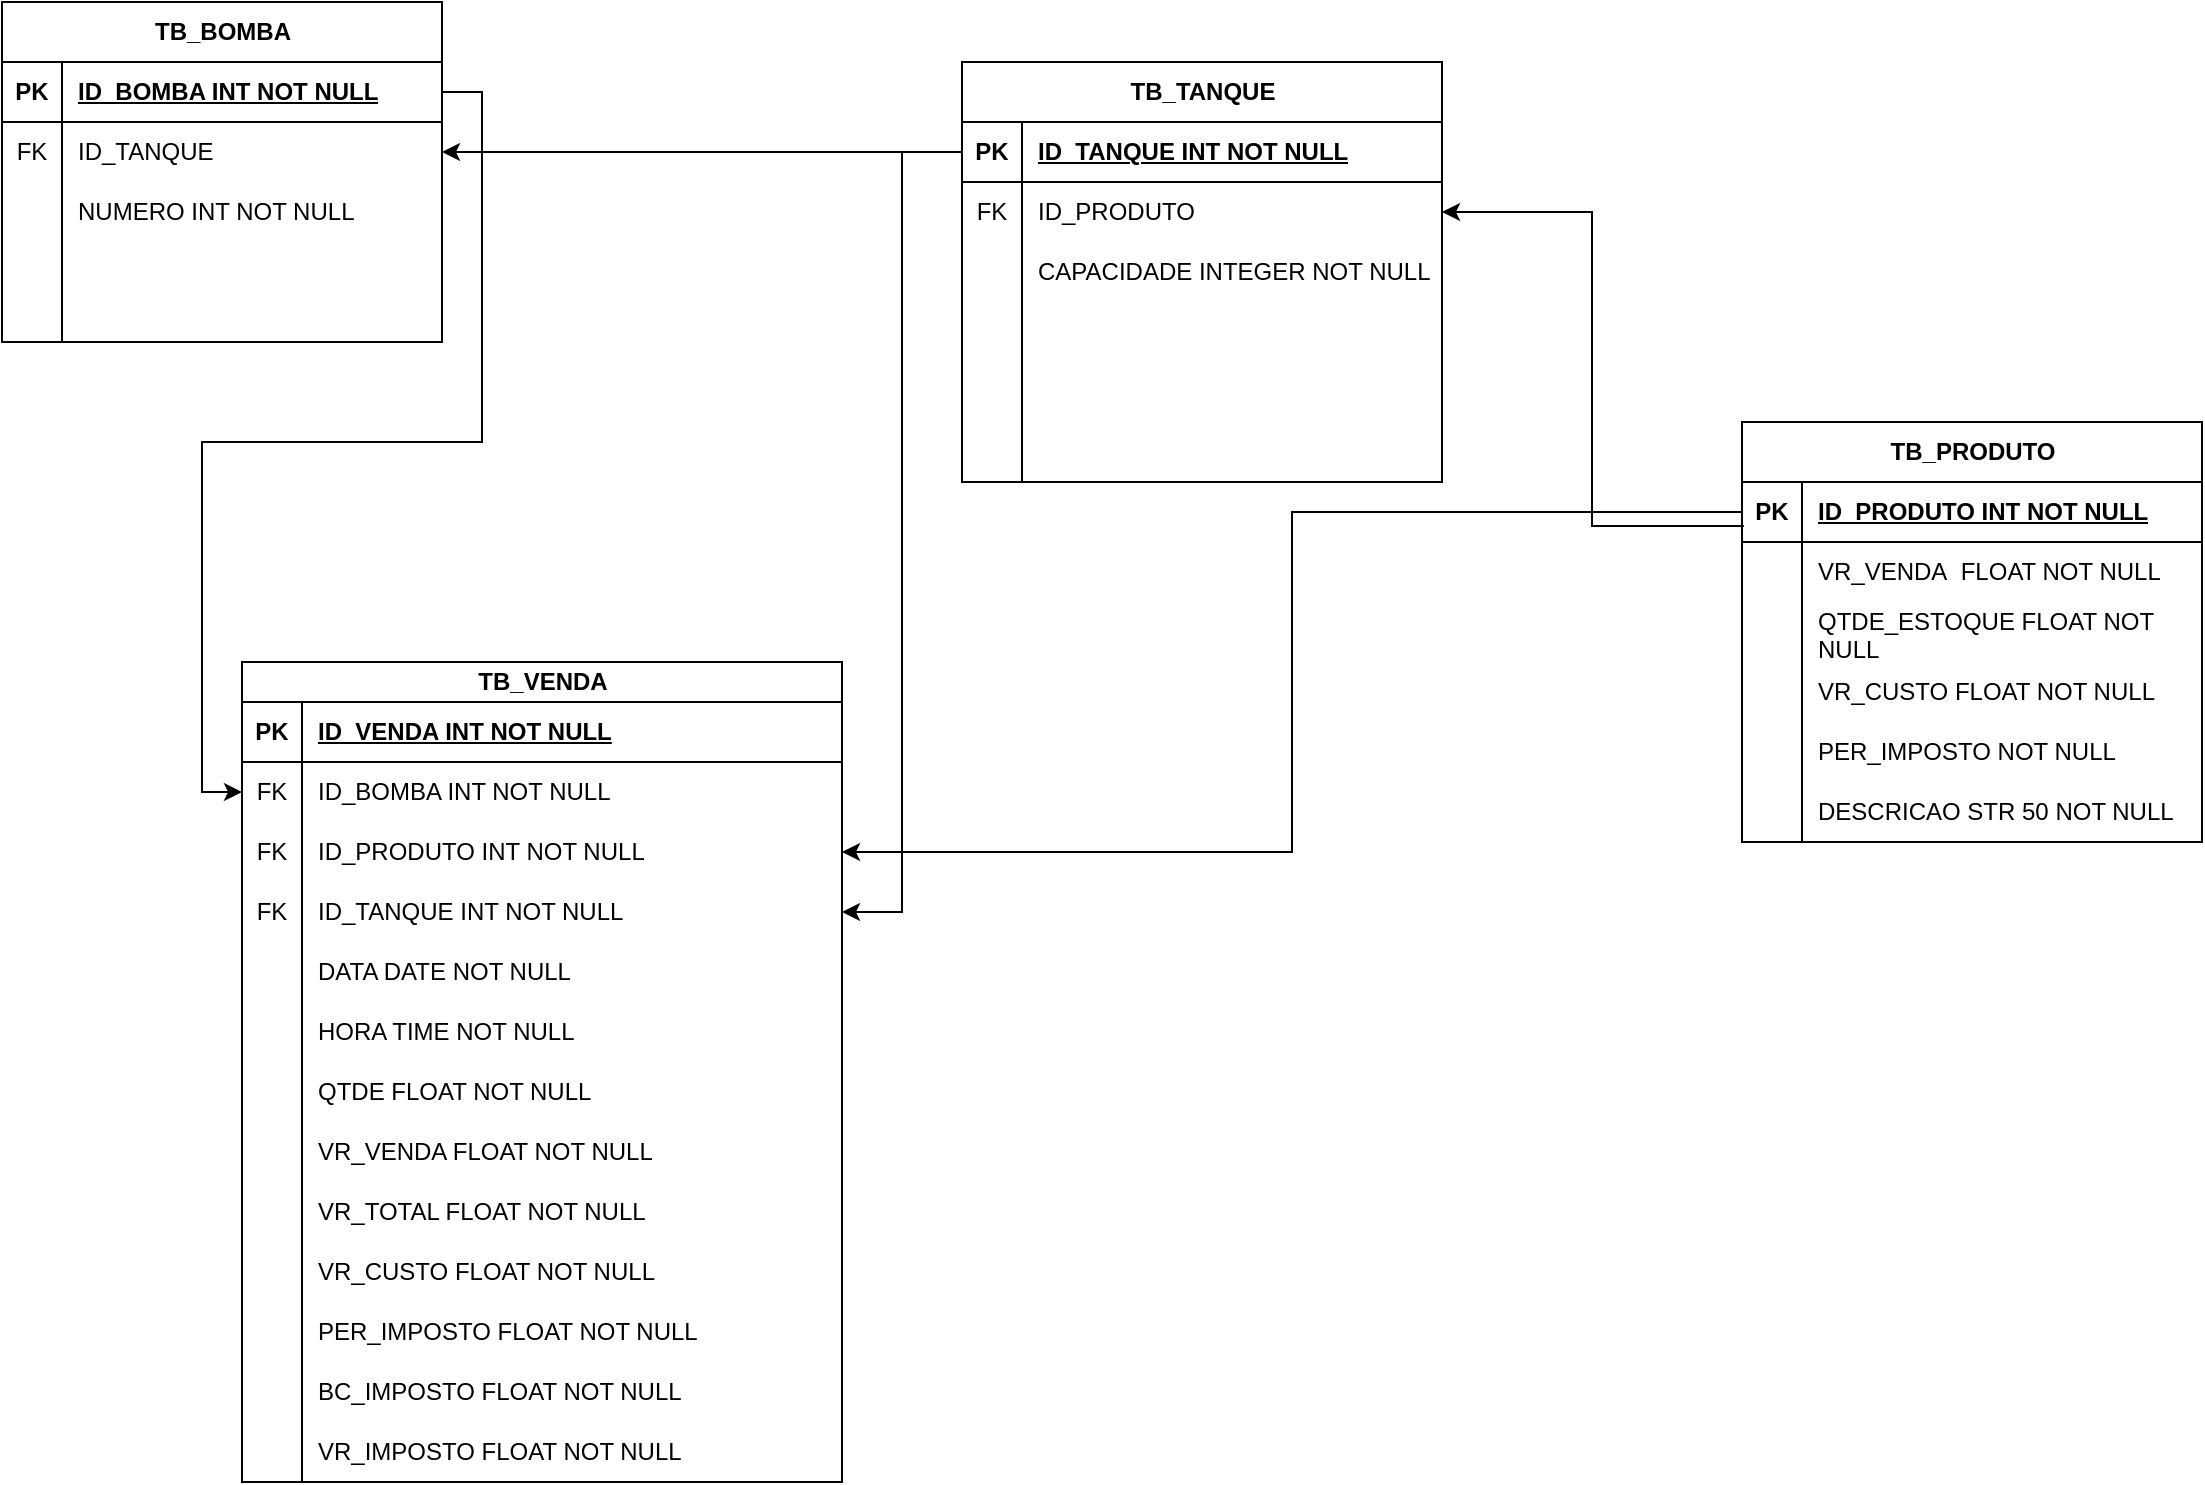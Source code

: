 <mxfile version="21.7.4" type="device">
  <diagram id="R2lEEEUBdFMjLlhIrx00" name="Page-1">
    <mxGraphModel dx="1687" dy="929" grid="1" gridSize="10" guides="1" tooltips="1" connect="1" arrows="1" fold="1" page="1" pageScale="1" pageWidth="850" pageHeight="1100" math="0" shadow="0" extFonts="Permanent Marker^https://fonts.googleapis.com/css?family=Permanent+Marker">
      <root>
        <mxCell id="0" />
        <mxCell id="1" parent="0" />
        <mxCell id="-nH5zt2FL8mAJDYRyVD6-1" value="TB_VENDA" style="shape=table;startSize=20;container=1;collapsible=1;childLayout=tableLayout;fixedRows=1;rowLines=0;fontStyle=1;align=center;resizeLast=1;html=1;" vertex="1" parent="1">
          <mxGeometry x="140" y="390" width="300" height="410" as="geometry" />
        </mxCell>
        <mxCell id="-nH5zt2FL8mAJDYRyVD6-2" value="" style="shape=tableRow;horizontal=0;startSize=0;swimlaneHead=0;swimlaneBody=0;fillColor=none;collapsible=0;dropTarget=0;points=[[0,0.5],[1,0.5]];portConstraint=eastwest;top=0;left=0;right=0;bottom=1;" vertex="1" parent="-nH5zt2FL8mAJDYRyVD6-1">
          <mxGeometry y="20" width="300" height="30" as="geometry" />
        </mxCell>
        <mxCell id="-nH5zt2FL8mAJDYRyVD6-3" value="PK" style="shape=partialRectangle;connectable=0;fillColor=none;top=0;left=0;bottom=0;right=0;fontStyle=1;overflow=hidden;whiteSpace=wrap;html=1;" vertex="1" parent="-nH5zt2FL8mAJDYRyVD6-2">
          <mxGeometry width="30" height="30" as="geometry">
            <mxRectangle width="30" height="30" as="alternateBounds" />
          </mxGeometry>
        </mxCell>
        <mxCell id="-nH5zt2FL8mAJDYRyVD6-4" value="ID_VENDA INT NOT NULL" style="shape=partialRectangle;connectable=0;fillColor=none;top=0;left=0;bottom=0;right=0;align=left;spacingLeft=6;fontStyle=5;overflow=hidden;whiteSpace=wrap;html=1;" vertex="1" parent="-nH5zt2FL8mAJDYRyVD6-2">
          <mxGeometry x="30" width="270" height="30" as="geometry">
            <mxRectangle width="270" height="30" as="alternateBounds" />
          </mxGeometry>
        </mxCell>
        <mxCell id="-nH5zt2FL8mAJDYRyVD6-18" value="" style="shape=tableRow;horizontal=0;startSize=0;swimlaneHead=0;swimlaneBody=0;fillColor=none;collapsible=0;dropTarget=0;points=[[0,0.5],[1,0.5]];portConstraint=eastwest;top=0;left=0;right=0;bottom=0;" vertex="1" parent="-nH5zt2FL8mAJDYRyVD6-1">
          <mxGeometry y="50" width="300" height="30" as="geometry" />
        </mxCell>
        <mxCell id="-nH5zt2FL8mAJDYRyVD6-19" value="FK" style="shape=partialRectangle;connectable=0;fillColor=none;top=0;left=0;bottom=0;right=0;fontStyle=0;overflow=hidden;whiteSpace=wrap;html=1;" vertex="1" parent="-nH5zt2FL8mAJDYRyVD6-18">
          <mxGeometry width="30" height="30" as="geometry">
            <mxRectangle width="30" height="30" as="alternateBounds" />
          </mxGeometry>
        </mxCell>
        <mxCell id="-nH5zt2FL8mAJDYRyVD6-20" value="ID_BOMBA INT NOT NULL" style="shape=partialRectangle;connectable=0;fillColor=none;top=0;left=0;bottom=0;right=0;align=left;spacingLeft=6;fontStyle=0;overflow=hidden;whiteSpace=wrap;html=1;" vertex="1" parent="-nH5zt2FL8mAJDYRyVD6-18">
          <mxGeometry x="30" width="270" height="30" as="geometry">
            <mxRectangle width="270" height="30" as="alternateBounds" />
          </mxGeometry>
        </mxCell>
        <mxCell id="-nH5zt2FL8mAJDYRyVD6-120" value="" style="shape=tableRow;horizontal=0;startSize=0;swimlaneHead=0;swimlaneBody=0;fillColor=none;collapsible=0;dropTarget=0;points=[[0,0.5],[1,0.5]];portConstraint=eastwest;top=0;left=0;right=0;bottom=0;" vertex="1" parent="-nH5zt2FL8mAJDYRyVD6-1">
          <mxGeometry y="80" width="300" height="30" as="geometry" />
        </mxCell>
        <mxCell id="-nH5zt2FL8mAJDYRyVD6-121" value="FK" style="shape=partialRectangle;connectable=0;fillColor=none;top=0;left=0;bottom=0;right=0;fontStyle=0;overflow=hidden;whiteSpace=wrap;html=1;" vertex="1" parent="-nH5zt2FL8mAJDYRyVD6-120">
          <mxGeometry width="30" height="30" as="geometry">
            <mxRectangle width="30" height="30" as="alternateBounds" />
          </mxGeometry>
        </mxCell>
        <mxCell id="-nH5zt2FL8mAJDYRyVD6-122" value="ID_PRODUTO INT NOT NULL" style="shape=partialRectangle;connectable=0;fillColor=none;top=0;left=0;bottom=0;right=0;align=left;spacingLeft=6;fontStyle=0;overflow=hidden;whiteSpace=wrap;html=1;" vertex="1" parent="-nH5zt2FL8mAJDYRyVD6-120">
          <mxGeometry x="30" width="270" height="30" as="geometry">
            <mxRectangle width="270" height="30" as="alternateBounds" />
          </mxGeometry>
        </mxCell>
        <mxCell id="-nH5zt2FL8mAJDYRyVD6-125" value="" style="shape=tableRow;horizontal=0;startSize=0;swimlaneHead=0;swimlaneBody=0;fillColor=none;collapsible=0;dropTarget=0;points=[[0,0.5],[1,0.5]];portConstraint=eastwest;top=0;left=0;right=0;bottom=0;" vertex="1" parent="-nH5zt2FL8mAJDYRyVD6-1">
          <mxGeometry y="110" width="300" height="30" as="geometry" />
        </mxCell>
        <mxCell id="-nH5zt2FL8mAJDYRyVD6-126" value="FK" style="shape=partialRectangle;connectable=0;fillColor=none;top=0;left=0;bottom=0;right=0;fontStyle=0;overflow=hidden;whiteSpace=wrap;html=1;" vertex="1" parent="-nH5zt2FL8mAJDYRyVD6-125">
          <mxGeometry width="30" height="30" as="geometry">
            <mxRectangle width="30" height="30" as="alternateBounds" />
          </mxGeometry>
        </mxCell>
        <mxCell id="-nH5zt2FL8mAJDYRyVD6-127" value="ID_TANQUE INT NOT NULL" style="shape=partialRectangle;connectable=0;fillColor=none;top=0;left=0;bottom=0;right=0;align=left;spacingLeft=6;fontStyle=0;overflow=hidden;whiteSpace=wrap;html=1;" vertex="1" parent="-nH5zt2FL8mAJDYRyVD6-125">
          <mxGeometry x="30" width="270" height="30" as="geometry">
            <mxRectangle width="270" height="30" as="alternateBounds" />
          </mxGeometry>
        </mxCell>
        <mxCell id="-nH5zt2FL8mAJDYRyVD6-102" value="" style="shape=tableRow;horizontal=0;startSize=0;swimlaneHead=0;swimlaneBody=0;fillColor=none;collapsible=0;dropTarget=0;points=[[0,0.5],[1,0.5]];portConstraint=eastwest;top=0;left=0;right=0;bottom=0;" vertex="1" parent="-nH5zt2FL8mAJDYRyVD6-1">
          <mxGeometry y="140" width="300" height="30" as="geometry" />
        </mxCell>
        <mxCell id="-nH5zt2FL8mAJDYRyVD6-103" value="" style="shape=partialRectangle;connectable=0;fillColor=none;top=0;left=0;bottom=0;right=0;fontStyle=0;overflow=hidden;whiteSpace=wrap;html=1;" vertex="1" parent="-nH5zt2FL8mAJDYRyVD6-102">
          <mxGeometry width="30" height="30" as="geometry">
            <mxRectangle width="30" height="30" as="alternateBounds" />
          </mxGeometry>
        </mxCell>
        <mxCell id="-nH5zt2FL8mAJDYRyVD6-104" value="DATA DATE NOT NULL" style="shape=partialRectangle;connectable=0;fillColor=none;top=0;left=0;bottom=0;right=0;align=left;spacingLeft=6;fontStyle=0;overflow=hidden;whiteSpace=wrap;html=1;" vertex="1" parent="-nH5zt2FL8mAJDYRyVD6-102">
          <mxGeometry x="30" width="270" height="30" as="geometry">
            <mxRectangle width="270" height="30" as="alternateBounds" />
          </mxGeometry>
        </mxCell>
        <mxCell id="-nH5zt2FL8mAJDYRyVD6-11" value="" style="shape=tableRow;horizontal=0;startSize=0;swimlaneHead=0;swimlaneBody=0;fillColor=none;collapsible=0;dropTarget=0;points=[[0,0.5],[1,0.5]];portConstraint=eastwest;top=0;left=0;right=0;bottom=0;" vertex="1" parent="-nH5zt2FL8mAJDYRyVD6-1">
          <mxGeometry y="170" width="300" height="30" as="geometry" />
        </mxCell>
        <mxCell id="-nH5zt2FL8mAJDYRyVD6-12" value="" style="shape=partialRectangle;connectable=0;fillColor=none;top=0;left=0;bottom=0;right=0;editable=1;overflow=hidden;whiteSpace=wrap;html=1;" vertex="1" parent="-nH5zt2FL8mAJDYRyVD6-11">
          <mxGeometry width="30" height="30" as="geometry">
            <mxRectangle width="30" height="30" as="alternateBounds" />
          </mxGeometry>
        </mxCell>
        <mxCell id="-nH5zt2FL8mAJDYRyVD6-13" value="HORA TIME NOT NULL" style="shape=partialRectangle;connectable=0;fillColor=none;top=0;left=0;bottom=0;right=0;align=left;spacingLeft=6;overflow=hidden;whiteSpace=wrap;html=1;" vertex="1" parent="-nH5zt2FL8mAJDYRyVD6-11">
          <mxGeometry x="30" width="270" height="30" as="geometry">
            <mxRectangle width="270" height="30" as="alternateBounds" />
          </mxGeometry>
        </mxCell>
        <mxCell id="-nH5zt2FL8mAJDYRyVD6-15" value="" style="shape=tableRow;horizontal=0;startSize=0;swimlaneHead=0;swimlaneBody=0;fillColor=none;collapsible=0;dropTarget=0;points=[[0,0.5],[1,0.5]];portConstraint=eastwest;top=0;left=0;right=0;bottom=0;" vertex="1" parent="-nH5zt2FL8mAJDYRyVD6-1">
          <mxGeometry y="200" width="300" height="30" as="geometry" />
        </mxCell>
        <mxCell id="-nH5zt2FL8mAJDYRyVD6-16" value="" style="shape=partialRectangle;connectable=0;fillColor=none;top=0;left=0;bottom=0;right=0;fontStyle=0;overflow=hidden;whiteSpace=wrap;html=1;" vertex="1" parent="-nH5zt2FL8mAJDYRyVD6-15">
          <mxGeometry width="30" height="30" as="geometry">
            <mxRectangle width="30" height="30" as="alternateBounds" />
          </mxGeometry>
        </mxCell>
        <mxCell id="-nH5zt2FL8mAJDYRyVD6-17" value="QTDE FLOAT NOT NULL" style="shape=partialRectangle;connectable=0;fillColor=none;top=0;left=0;bottom=0;right=0;align=left;spacingLeft=6;fontStyle=0;overflow=hidden;whiteSpace=wrap;html=1;" vertex="1" parent="-nH5zt2FL8mAJDYRyVD6-15">
          <mxGeometry x="30" width="270" height="30" as="geometry">
            <mxRectangle width="270" height="30" as="alternateBounds" />
          </mxGeometry>
        </mxCell>
        <mxCell id="-nH5zt2FL8mAJDYRyVD6-99" value="" style="shape=tableRow;horizontal=0;startSize=0;swimlaneHead=0;swimlaneBody=0;fillColor=none;collapsible=0;dropTarget=0;points=[[0,0.5],[1,0.5]];portConstraint=eastwest;top=0;left=0;right=0;bottom=0;" vertex="1" parent="-nH5zt2FL8mAJDYRyVD6-1">
          <mxGeometry y="230" width="300" height="30" as="geometry" />
        </mxCell>
        <mxCell id="-nH5zt2FL8mAJDYRyVD6-100" value="" style="shape=partialRectangle;connectable=0;fillColor=none;top=0;left=0;bottom=0;right=0;fontStyle=0;overflow=hidden;whiteSpace=wrap;html=1;" vertex="1" parent="-nH5zt2FL8mAJDYRyVD6-99">
          <mxGeometry width="30" height="30" as="geometry">
            <mxRectangle width="30" height="30" as="alternateBounds" />
          </mxGeometry>
        </mxCell>
        <mxCell id="-nH5zt2FL8mAJDYRyVD6-101" value="VR_VENDA FLOAT NOT NULL" style="shape=partialRectangle;connectable=0;fillColor=none;top=0;left=0;bottom=0;right=0;align=left;spacingLeft=6;fontStyle=0;overflow=hidden;whiteSpace=wrap;html=1;" vertex="1" parent="-nH5zt2FL8mAJDYRyVD6-99">
          <mxGeometry x="30" width="270" height="30" as="geometry">
            <mxRectangle width="270" height="30" as="alternateBounds" />
          </mxGeometry>
        </mxCell>
        <mxCell id="-nH5zt2FL8mAJDYRyVD6-130" value="" style="shape=tableRow;horizontal=0;startSize=0;swimlaneHead=0;swimlaneBody=0;fillColor=none;collapsible=0;dropTarget=0;points=[[0,0.5],[1,0.5]];portConstraint=eastwest;top=0;left=0;right=0;bottom=0;" vertex="1" parent="-nH5zt2FL8mAJDYRyVD6-1">
          <mxGeometry y="260" width="300" height="30" as="geometry" />
        </mxCell>
        <mxCell id="-nH5zt2FL8mAJDYRyVD6-131" value="" style="shape=partialRectangle;connectable=0;fillColor=none;top=0;left=0;bottom=0;right=0;fontStyle=0;overflow=hidden;whiteSpace=wrap;html=1;" vertex="1" parent="-nH5zt2FL8mAJDYRyVD6-130">
          <mxGeometry width="30" height="30" as="geometry">
            <mxRectangle width="30" height="30" as="alternateBounds" />
          </mxGeometry>
        </mxCell>
        <mxCell id="-nH5zt2FL8mAJDYRyVD6-132" value="VR_TOTAL FLOAT NOT NULL" style="shape=partialRectangle;connectable=0;fillColor=none;top=0;left=0;bottom=0;right=0;align=left;spacingLeft=6;fontStyle=0;overflow=hidden;whiteSpace=wrap;html=1;" vertex="1" parent="-nH5zt2FL8mAJDYRyVD6-130">
          <mxGeometry x="30" width="270" height="30" as="geometry">
            <mxRectangle width="270" height="30" as="alternateBounds" />
          </mxGeometry>
        </mxCell>
        <mxCell id="-nH5zt2FL8mAJDYRyVD6-133" value="" style="shape=tableRow;horizontal=0;startSize=0;swimlaneHead=0;swimlaneBody=0;fillColor=none;collapsible=0;dropTarget=0;points=[[0,0.5],[1,0.5]];portConstraint=eastwest;top=0;left=0;right=0;bottom=0;" vertex="1" parent="-nH5zt2FL8mAJDYRyVD6-1">
          <mxGeometry y="290" width="300" height="30" as="geometry" />
        </mxCell>
        <mxCell id="-nH5zt2FL8mAJDYRyVD6-134" value="" style="shape=partialRectangle;connectable=0;fillColor=none;top=0;left=0;bottom=0;right=0;fontStyle=0;overflow=hidden;whiteSpace=wrap;html=1;" vertex="1" parent="-nH5zt2FL8mAJDYRyVD6-133">
          <mxGeometry width="30" height="30" as="geometry">
            <mxRectangle width="30" height="30" as="alternateBounds" />
          </mxGeometry>
        </mxCell>
        <mxCell id="-nH5zt2FL8mAJDYRyVD6-135" value="VR_CUSTO FLOAT NOT NULL" style="shape=partialRectangle;connectable=0;fillColor=none;top=0;left=0;bottom=0;right=0;align=left;spacingLeft=6;fontStyle=0;overflow=hidden;whiteSpace=wrap;html=1;" vertex="1" parent="-nH5zt2FL8mAJDYRyVD6-133">
          <mxGeometry x="30" width="270" height="30" as="geometry">
            <mxRectangle width="270" height="30" as="alternateBounds" />
          </mxGeometry>
        </mxCell>
        <mxCell id="-nH5zt2FL8mAJDYRyVD6-136" value="" style="shape=tableRow;horizontal=0;startSize=0;swimlaneHead=0;swimlaneBody=0;fillColor=none;collapsible=0;dropTarget=0;points=[[0,0.5],[1,0.5]];portConstraint=eastwest;top=0;left=0;right=0;bottom=0;" vertex="1" parent="-nH5zt2FL8mAJDYRyVD6-1">
          <mxGeometry y="320" width="300" height="30" as="geometry" />
        </mxCell>
        <mxCell id="-nH5zt2FL8mAJDYRyVD6-137" value="" style="shape=partialRectangle;connectable=0;fillColor=none;top=0;left=0;bottom=0;right=0;fontStyle=0;overflow=hidden;whiteSpace=wrap;html=1;" vertex="1" parent="-nH5zt2FL8mAJDYRyVD6-136">
          <mxGeometry width="30" height="30" as="geometry">
            <mxRectangle width="30" height="30" as="alternateBounds" />
          </mxGeometry>
        </mxCell>
        <mxCell id="-nH5zt2FL8mAJDYRyVD6-138" value="PER_IMPOSTO FLOAT NOT NULL" style="shape=partialRectangle;connectable=0;fillColor=none;top=0;left=0;bottom=0;right=0;align=left;spacingLeft=6;fontStyle=0;overflow=hidden;whiteSpace=wrap;html=1;" vertex="1" parent="-nH5zt2FL8mAJDYRyVD6-136">
          <mxGeometry x="30" width="270" height="30" as="geometry">
            <mxRectangle width="270" height="30" as="alternateBounds" />
          </mxGeometry>
        </mxCell>
        <mxCell id="-nH5zt2FL8mAJDYRyVD6-139" value="" style="shape=tableRow;horizontal=0;startSize=0;swimlaneHead=0;swimlaneBody=0;fillColor=none;collapsible=0;dropTarget=0;points=[[0,0.5],[1,0.5]];portConstraint=eastwest;top=0;left=0;right=0;bottom=0;" vertex="1" parent="-nH5zt2FL8mAJDYRyVD6-1">
          <mxGeometry y="350" width="300" height="30" as="geometry" />
        </mxCell>
        <mxCell id="-nH5zt2FL8mAJDYRyVD6-140" value="" style="shape=partialRectangle;connectable=0;fillColor=none;top=0;left=0;bottom=0;right=0;fontStyle=0;overflow=hidden;whiteSpace=wrap;html=1;" vertex="1" parent="-nH5zt2FL8mAJDYRyVD6-139">
          <mxGeometry width="30" height="30" as="geometry">
            <mxRectangle width="30" height="30" as="alternateBounds" />
          </mxGeometry>
        </mxCell>
        <mxCell id="-nH5zt2FL8mAJDYRyVD6-141" value="BC_IMPOSTO FLOAT NOT NULL" style="shape=partialRectangle;connectable=0;fillColor=none;top=0;left=0;bottom=0;right=0;align=left;spacingLeft=6;fontStyle=0;overflow=hidden;whiteSpace=wrap;html=1;" vertex="1" parent="-nH5zt2FL8mAJDYRyVD6-139">
          <mxGeometry x="30" width="270" height="30" as="geometry">
            <mxRectangle width="270" height="30" as="alternateBounds" />
          </mxGeometry>
        </mxCell>
        <mxCell id="-nH5zt2FL8mAJDYRyVD6-142" value="" style="shape=tableRow;horizontal=0;startSize=0;swimlaneHead=0;swimlaneBody=0;fillColor=none;collapsible=0;dropTarget=0;points=[[0,0.5],[1,0.5]];portConstraint=eastwest;top=0;left=0;right=0;bottom=0;" vertex="1" parent="-nH5zt2FL8mAJDYRyVD6-1">
          <mxGeometry y="380" width="300" height="30" as="geometry" />
        </mxCell>
        <mxCell id="-nH5zt2FL8mAJDYRyVD6-143" value="" style="shape=partialRectangle;connectable=0;fillColor=none;top=0;left=0;bottom=0;right=0;fontStyle=0;overflow=hidden;whiteSpace=wrap;html=1;" vertex="1" parent="-nH5zt2FL8mAJDYRyVD6-142">
          <mxGeometry width="30" height="30" as="geometry">
            <mxRectangle width="30" height="30" as="alternateBounds" />
          </mxGeometry>
        </mxCell>
        <mxCell id="-nH5zt2FL8mAJDYRyVD6-144" value="VR_IMPOSTO FLOAT NOT NULL" style="shape=partialRectangle;connectable=0;fillColor=none;top=0;left=0;bottom=0;right=0;align=left;spacingLeft=6;fontStyle=0;overflow=hidden;whiteSpace=wrap;html=1;" vertex="1" parent="-nH5zt2FL8mAJDYRyVD6-142">
          <mxGeometry x="30" width="270" height="30" as="geometry">
            <mxRectangle width="270" height="30" as="alternateBounds" />
          </mxGeometry>
        </mxCell>
        <mxCell id="-nH5zt2FL8mAJDYRyVD6-21" value="TB_BOMBA" style="shape=table;startSize=30;container=1;collapsible=1;childLayout=tableLayout;fixedRows=1;rowLines=0;fontStyle=1;align=center;resizeLast=1;html=1;" vertex="1" parent="1">
          <mxGeometry x="20" y="60" width="220" height="170" as="geometry">
            <mxRectangle x="620" y="90" width="90" height="30" as="alternateBounds" />
          </mxGeometry>
        </mxCell>
        <mxCell id="-nH5zt2FL8mAJDYRyVD6-22" value="" style="shape=tableRow;horizontal=0;startSize=0;swimlaneHead=0;swimlaneBody=0;fillColor=none;collapsible=0;dropTarget=0;points=[[0,0.5],[1,0.5]];portConstraint=eastwest;top=0;left=0;right=0;bottom=1;" vertex="1" parent="-nH5zt2FL8mAJDYRyVD6-21">
          <mxGeometry y="30" width="220" height="30" as="geometry" />
        </mxCell>
        <mxCell id="-nH5zt2FL8mAJDYRyVD6-23" value="PK" style="shape=partialRectangle;connectable=0;fillColor=none;top=0;left=0;bottom=0;right=0;fontStyle=1;overflow=hidden;whiteSpace=wrap;html=1;" vertex="1" parent="-nH5zt2FL8mAJDYRyVD6-22">
          <mxGeometry width="30" height="30" as="geometry">
            <mxRectangle width="30" height="30" as="alternateBounds" />
          </mxGeometry>
        </mxCell>
        <mxCell id="-nH5zt2FL8mAJDYRyVD6-24" value="ID_BOMBA INT NOT NULL" style="shape=partialRectangle;connectable=0;fillColor=none;top=0;left=0;bottom=0;right=0;align=left;spacingLeft=6;fontStyle=5;overflow=hidden;whiteSpace=wrap;html=1;" vertex="1" parent="-nH5zt2FL8mAJDYRyVD6-22">
          <mxGeometry x="30" width="190" height="30" as="geometry">
            <mxRectangle width="190" height="30" as="alternateBounds" />
          </mxGeometry>
        </mxCell>
        <mxCell id="-nH5zt2FL8mAJDYRyVD6-68" value="" style="shape=tableRow;horizontal=0;startSize=0;swimlaneHead=0;swimlaneBody=0;fillColor=none;collapsible=0;dropTarget=0;points=[[0,0.5],[1,0.5]];portConstraint=eastwest;top=0;left=0;right=0;bottom=0;" vertex="1" parent="-nH5zt2FL8mAJDYRyVD6-21">
          <mxGeometry y="60" width="220" height="30" as="geometry" />
        </mxCell>
        <mxCell id="-nH5zt2FL8mAJDYRyVD6-69" value="FK" style="shape=partialRectangle;connectable=0;fillColor=none;top=0;left=0;bottom=0;right=0;fontStyle=0;overflow=hidden;whiteSpace=wrap;html=1;" vertex="1" parent="-nH5zt2FL8mAJDYRyVD6-68">
          <mxGeometry width="30" height="30" as="geometry">
            <mxRectangle width="30" height="30" as="alternateBounds" />
          </mxGeometry>
        </mxCell>
        <mxCell id="-nH5zt2FL8mAJDYRyVD6-70" value="ID_TANQUE" style="shape=partialRectangle;connectable=0;fillColor=none;top=0;left=0;bottom=0;right=0;align=left;spacingLeft=6;fontStyle=0;overflow=hidden;whiteSpace=wrap;html=1;" vertex="1" parent="-nH5zt2FL8mAJDYRyVD6-68">
          <mxGeometry x="30" width="190" height="30" as="geometry">
            <mxRectangle width="190" height="30" as="alternateBounds" />
          </mxGeometry>
        </mxCell>
        <mxCell id="-nH5zt2FL8mAJDYRyVD6-25" value="" style="shape=tableRow;horizontal=0;startSize=0;swimlaneHead=0;swimlaneBody=0;fillColor=none;collapsible=0;dropTarget=0;points=[[0,0.5],[1,0.5]];portConstraint=eastwest;top=0;left=0;right=0;bottom=0;" vertex="1" parent="-nH5zt2FL8mAJDYRyVD6-21">
          <mxGeometry y="90" width="220" height="30" as="geometry" />
        </mxCell>
        <mxCell id="-nH5zt2FL8mAJDYRyVD6-26" value="" style="shape=partialRectangle;connectable=0;fillColor=none;top=0;left=0;bottom=0;right=0;editable=1;overflow=hidden;whiteSpace=wrap;html=1;" vertex="1" parent="-nH5zt2FL8mAJDYRyVD6-25">
          <mxGeometry width="30" height="30" as="geometry">
            <mxRectangle width="30" height="30" as="alternateBounds" />
          </mxGeometry>
        </mxCell>
        <mxCell id="-nH5zt2FL8mAJDYRyVD6-27" value="NUMERO INT NOT NULL" style="shape=partialRectangle;connectable=0;fillColor=none;top=0;left=0;bottom=0;right=0;align=left;spacingLeft=6;overflow=hidden;whiteSpace=wrap;html=1;" vertex="1" parent="-nH5zt2FL8mAJDYRyVD6-25">
          <mxGeometry x="30" width="190" height="30" as="geometry">
            <mxRectangle width="190" height="30" as="alternateBounds" />
          </mxGeometry>
        </mxCell>
        <mxCell id="-nH5zt2FL8mAJDYRyVD6-28" value="" style="shape=tableRow;horizontal=0;startSize=0;swimlaneHead=0;swimlaneBody=0;fillColor=none;collapsible=0;dropTarget=0;points=[[0,0.5],[1,0.5]];portConstraint=eastwest;top=0;left=0;right=0;bottom=0;" vertex="1" parent="-nH5zt2FL8mAJDYRyVD6-21">
          <mxGeometry y="120" width="220" height="30" as="geometry" />
        </mxCell>
        <mxCell id="-nH5zt2FL8mAJDYRyVD6-29" value="" style="shape=partialRectangle;connectable=0;fillColor=none;top=0;left=0;bottom=0;right=0;editable=1;overflow=hidden;whiteSpace=wrap;html=1;" vertex="1" parent="-nH5zt2FL8mAJDYRyVD6-28">
          <mxGeometry width="30" height="30" as="geometry">
            <mxRectangle width="30" height="30" as="alternateBounds" />
          </mxGeometry>
        </mxCell>
        <mxCell id="-nH5zt2FL8mAJDYRyVD6-30" value="" style="shape=partialRectangle;connectable=0;fillColor=none;top=0;left=0;bottom=0;right=0;align=left;spacingLeft=6;overflow=hidden;whiteSpace=wrap;html=1;" vertex="1" parent="-nH5zt2FL8mAJDYRyVD6-28">
          <mxGeometry x="30" width="190" height="30" as="geometry">
            <mxRectangle width="190" height="30" as="alternateBounds" />
          </mxGeometry>
        </mxCell>
        <mxCell id="-nH5zt2FL8mAJDYRyVD6-31" value="" style="shape=tableRow;horizontal=0;startSize=0;swimlaneHead=0;swimlaneBody=0;fillColor=none;collapsible=0;dropTarget=0;points=[[0,0.5],[1,0.5]];portConstraint=eastwest;top=0;left=0;right=0;bottom=0;" vertex="1" parent="-nH5zt2FL8mAJDYRyVD6-21">
          <mxGeometry y="150" width="220" height="20" as="geometry" />
        </mxCell>
        <mxCell id="-nH5zt2FL8mAJDYRyVD6-32" value="" style="shape=partialRectangle;connectable=0;fillColor=none;top=0;left=0;bottom=0;right=0;editable=1;overflow=hidden;whiteSpace=wrap;html=1;" vertex="1" parent="-nH5zt2FL8mAJDYRyVD6-31">
          <mxGeometry width="30" height="20" as="geometry">
            <mxRectangle width="30" height="20" as="alternateBounds" />
          </mxGeometry>
        </mxCell>
        <mxCell id="-nH5zt2FL8mAJDYRyVD6-33" value="" style="shape=partialRectangle;connectable=0;fillColor=none;top=0;left=0;bottom=0;right=0;align=left;spacingLeft=6;overflow=hidden;whiteSpace=wrap;html=1;" vertex="1" parent="-nH5zt2FL8mAJDYRyVD6-31">
          <mxGeometry x="30" width="190" height="20" as="geometry">
            <mxRectangle width="190" height="20" as="alternateBounds" />
          </mxGeometry>
        </mxCell>
        <mxCell id="-nH5zt2FL8mAJDYRyVD6-35" value="TB_TANQUE" style="shape=table;startSize=30;container=1;collapsible=1;childLayout=tableLayout;fixedRows=1;rowLines=0;fontStyle=1;align=center;resizeLast=1;html=1;" vertex="1" parent="1">
          <mxGeometry x="500" y="90" width="240" height="210" as="geometry" />
        </mxCell>
        <mxCell id="-nH5zt2FL8mAJDYRyVD6-36" value="" style="shape=tableRow;horizontal=0;startSize=0;swimlaneHead=0;swimlaneBody=0;fillColor=none;collapsible=0;dropTarget=0;points=[[0,0.5],[1,0.5]];portConstraint=eastwest;top=0;left=0;right=0;bottom=1;" vertex="1" parent="-nH5zt2FL8mAJDYRyVD6-35">
          <mxGeometry y="30" width="240" height="30" as="geometry" />
        </mxCell>
        <mxCell id="-nH5zt2FL8mAJDYRyVD6-37" value="PK" style="shape=partialRectangle;connectable=0;fillColor=none;top=0;left=0;bottom=0;right=0;fontStyle=1;overflow=hidden;whiteSpace=wrap;html=1;" vertex="1" parent="-nH5zt2FL8mAJDYRyVD6-36">
          <mxGeometry width="30" height="30" as="geometry">
            <mxRectangle width="30" height="30" as="alternateBounds" />
          </mxGeometry>
        </mxCell>
        <mxCell id="-nH5zt2FL8mAJDYRyVD6-38" value="ID_TANQUE INT NOT NULL" style="shape=partialRectangle;connectable=0;fillColor=none;top=0;left=0;bottom=0;right=0;align=left;spacingLeft=6;fontStyle=5;overflow=hidden;whiteSpace=wrap;html=1;" vertex="1" parent="-nH5zt2FL8mAJDYRyVD6-36">
          <mxGeometry x="30" width="210" height="30" as="geometry">
            <mxRectangle width="210" height="30" as="alternateBounds" />
          </mxGeometry>
        </mxCell>
        <mxCell id="-nH5zt2FL8mAJDYRyVD6-93" value="" style="shape=tableRow;horizontal=0;startSize=0;swimlaneHead=0;swimlaneBody=0;fillColor=none;collapsible=0;dropTarget=0;points=[[0,0.5],[1,0.5]];portConstraint=eastwest;top=0;left=0;right=0;bottom=0;" vertex="1" parent="-nH5zt2FL8mAJDYRyVD6-35">
          <mxGeometry y="60" width="240" height="30" as="geometry" />
        </mxCell>
        <mxCell id="-nH5zt2FL8mAJDYRyVD6-94" value="FK" style="shape=partialRectangle;connectable=0;fillColor=none;top=0;left=0;bottom=0;right=0;fontStyle=0;overflow=hidden;whiteSpace=wrap;html=1;" vertex="1" parent="-nH5zt2FL8mAJDYRyVD6-93">
          <mxGeometry width="30" height="30" as="geometry">
            <mxRectangle width="30" height="30" as="alternateBounds" />
          </mxGeometry>
        </mxCell>
        <mxCell id="-nH5zt2FL8mAJDYRyVD6-95" value="ID_PRODUTO" style="shape=partialRectangle;connectable=0;fillColor=none;top=0;left=0;bottom=0;right=0;align=left;spacingLeft=6;fontStyle=0;overflow=hidden;whiteSpace=wrap;html=1;" vertex="1" parent="-nH5zt2FL8mAJDYRyVD6-93">
          <mxGeometry x="30" width="210" height="30" as="geometry">
            <mxRectangle width="210" height="30" as="alternateBounds" />
          </mxGeometry>
        </mxCell>
        <mxCell id="-nH5zt2FL8mAJDYRyVD6-39" value="" style="shape=tableRow;horizontal=0;startSize=0;swimlaneHead=0;swimlaneBody=0;fillColor=none;collapsible=0;dropTarget=0;points=[[0,0.5],[1,0.5]];portConstraint=eastwest;top=0;left=0;right=0;bottom=0;" vertex="1" parent="-nH5zt2FL8mAJDYRyVD6-35">
          <mxGeometry y="90" width="240" height="30" as="geometry" />
        </mxCell>
        <mxCell id="-nH5zt2FL8mAJDYRyVD6-40" value="" style="shape=partialRectangle;connectable=0;fillColor=none;top=0;left=0;bottom=0;right=0;editable=1;overflow=hidden;whiteSpace=wrap;html=1;" vertex="1" parent="-nH5zt2FL8mAJDYRyVD6-39">
          <mxGeometry width="30" height="30" as="geometry">
            <mxRectangle width="30" height="30" as="alternateBounds" />
          </mxGeometry>
        </mxCell>
        <mxCell id="-nH5zt2FL8mAJDYRyVD6-41" value="CAPACIDADE INTEGER NOT NULL" style="shape=partialRectangle;connectable=0;fillColor=none;top=0;left=0;bottom=0;right=0;align=left;spacingLeft=6;overflow=hidden;whiteSpace=wrap;html=1;" vertex="1" parent="-nH5zt2FL8mAJDYRyVD6-39">
          <mxGeometry x="30" width="210" height="30" as="geometry">
            <mxRectangle width="210" height="30" as="alternateBounds" />
          </mxGeometry>
        </mxCell>
        <mxCell id="-nH5zt2FL8mAJDYRyVD6-42" value="" style="shape=tableRow;horizontal=0;startSize=0;swimlaneHead=0;swimlaneBody=0;fillColor=none;collapsible=0;dropTarget=0;points=[[0,0.5],[1,0.5]];portConstraint=eastwest;top=0;left=0;right=0;bottom=0;" vertex="1" parent="-nH5zt2FL8mAJDYRyVD6-35">
          <mxGeometry y="120" width="240" height="30" as="geometry" />
        </mxCell>
        <mxCell id="-nH5zt2FL8mAJDYRyVD6-43" value="" style="shape=partialRectangle;connectable=0;fillColor=none;top=0;left=0;bottom=0;right=0;editable=1;overflow=hidden;whiteSpace=wrap;html=1;" vertex="1" parent="-nH5zt2FL8mAJDYRyVD6-42">
          <mxGeometry width="30" height="30" as="geometry">
            <mxRectangle width="30" height="30" as="alternateBounds" />
          </mxGeometry>
        </mxCell>
        <mxCell id="-nH5zt2FL8mAJDYRyVD6-44" value="" style="shape=partialRectangle;connectable=0;fillColor=none;top=0;left=0;bottom=0;right=0;align=left;spacingLeft=6;overflow=hidden;whiteSpace=wrap;html=1;" vertex="1" parent="-nH5zt2FL8mAJDYRyVD6-42">
          <mxGeometry x="30" width="210" height="30" as="geometry">
            <mxRectangle width="210" height="30" as="alternateBounds" />
          </mxGeometry>
        </mxCell>
        <mxCell id="-nH5zt2FL8mAJDYRyVD6-45" value="" style="shape=tableRow;horizontal=0;startSize=0;swimlaneHead=0;swimlaneBody=0;fillColor=none;collapsible=0;dropTarget=0;points=[[0,0.5],[1,0.5]];portConstraint=eastwest;top=0;left=0;right=0;bottom=0;" vertex="1" parent="-nH5zt2FL8mAJDYRyVD6-35">
          <mxGeometry y="150" width="240" height="30" as="geometry" />
        </mxCell>
        <mxCell id="-nH5zt2FL8mAJDYRyVD6-46" value="" style="shape=partialRectangle;connectable=0;fillColor=none;top=0;left=0;bottom=0;right=0;editable=1;overflow=hidden;whiteSpace=wrap;html=1;" vertex="1" parent="-nH5zt2FL8mAJDYRyVD6-45">
          <mxGeometry width="30" height="30" as="geometry">
            <mxRectangle width="30" height="30" as="alternateBounds" />
          </mxGeometry>
        </mxCell>
        <mxCell id="-nH5zt2FL8mAJDYRyVD6-47" value="" style="shape=partialRectangle;connectable=0;fillColor=none;top=0;left=0;bottom=0;right=0;align=left;spacingLeft=6;overflow=hidden;whiteSpace=wrap;html=1;" vertex="1" parent="-nH5zt2FL8mAJDYRyVD6-45">
          <mxGeometry x="30" width="210" height="30" as="geometry">
            <mxRectangle width="210" height="30" as="alternateBounds" />
          </mxGeometry>
        </mxCell>
        <mxCell id="-nH5zt2FL8mAJDYRyVD6-161" value="" style="shape=tableRow;horizontal=0;startSize=0;swimlaneHead=0;swimlaneBody=0;fillColor=none;collapsible=0;dropTarget=0;points=[[0,0.5],[1,0.5]];portConstraint=eastwest;top=0;left=0;right=0;bottom=0;" vertex="1" parent="-nH5zt2FL8mAJDYRyVD6-35">
          <mxGeometry y="180" width="240" height="30" as="geometry" />
        </mxCell>
        <mxCell id="-nH5zt2FL8mAJDYRyVD6-162" value="" style="shape=partialRectangle;connectable=0;fillColor=none;top=0;left=0;bottom=0;right=0;fontStyle=0;overflow=hidden;whiteSpace=wrap;html=1;" vertex="1" parent="-nH5zt2FL8mAJDYRyVD6-161">
          <mxGeometry width="30" height="30" as="geometry">
            <mxRectangle width="30" height="30" as="alternateBounds" />
          </mxGeometry>
        </mxCell>
        <mxCell id="-nH5zt2FL8mAJDYRyVD6-163" value="" style="shape=partialRectangle;connectable=0;fillColor=none;top=0;left=0;bottom=0;right=0;align=left;spacingLeft=6;fontStyle=0;overflow=hidden;whiteSpace=wrap;html=1;" vertex="1" parent="-nH5zt2FL8mAJDYRyVD6-161">
          <mxGeometry x="30" width="210" height="30" as="geometry">
            <mxRectangle width="210" height="30" as="alternateBounds" />
          </mxGeometry>
        </mxCell>
        <mxCell id="-nH5zt2FL8mAJDYRyVD6-77" style="edgeStyle=orthogonalEdgeStyle;rounded=0;orthogonalLoop=1;jettySize=auto;html=1;" edge="1" parent="1" source="-nH5zt2FL8mAJDYRyVD6-22" target="-nH5zt2FL8mAJDYRyVD6-18">
          <mxGeometry relative="1" as="geometry" />
        </mxCell>
        <mxCell id="-nH5zt2FL8mAJDYRyVD6-78" value="TB_PRODUTO" style="shape=table;startSize=30;container=1;collapsible=1;childLayout=tableLayout;fixedRows=1;rowLines=0;fontStyle=1;align=center;resizeLast=1;html=1;" vertex="1" parent="1">
          <mxGeometry x="890" y="270" width="230" height="210" as="geometry" />
        </mxCell>
        <mxCell id="-nH5zt2FL8mAJDYRyVD6-79" value="" style="shape=tableRow;horizontal=0;startSize=0;swimlaneHead=0;swimlaneBody=0;fillColor=none;collapsible=0;dropTarget=0;points=[[0,0.5],[1,0.5]];portConstraint=eastwest;top=0;left=0;right=0;bottom=1;" vertex="1" parent="-nH5zt2FL8mAJDYRyVD6-78">
          <mxGeometry y="30" width="230" height="30" as="geometry" />
        </mxCell>
        <mxCell id="-nH5zt2FL8mAJDYRyVD6-80" value="PK" style="shape=partialRectangle;connectable=0;fillColor=none;top=0;left=0;bottom=0;right=0;fontStyle=1;overflow=hidden;whiteSpace=wrap;html=1;" vertex="1" parent="-nH5zt2FL8mAJDYRyVD6-79">
          <mxGeometry width="30" height="30" as="geometry">
            <mxRectangle width="30" height="30" as="alternateBounds" />
          </mxGeometry>
        </mxCell>
        <mxCell id="-nH5zt2FL8mAJDYRyVD6-81" value="ID_PRODUTO INT NOT NULL" style="shape=partialRectangle;connectable=0;fillColor=none;top=0;left=0;bottom=0;right=0;align=left;spacingLeft=6;fontStyle=5;overflow=hidden;whiteSpace=wrap;html=1;" vertex="1" parent="-nH5zt2FL8mAJDYRyVD6-79">
          <mxGeometry x="30" width="200" height="30" as="geometry">
            <mxRectangle width="200" height="30" as="alternateBounds" />
          </mxGeometry>
        </mxCell>
        <mxCell id="-nH5zt2FL8mAJDYRyVD6-82" value="" style="shape=tableRow;horizontal=0;startSize=0;swimlaneHead=0;swimlaneBody=0;fillColor=none;collapsible=0;dropTarget=0;points=[[0,0.5],[1,0.5]];portConstraint=eastwest;top=0;left=0;right=0;bottom=0;" vertex="1" parent="-nH5zt2FL8mAJDYRyVD6-78">
          <mxGeometry y="60" width="230" height="30" as="geometry" />
        </mxCell>
        <mxCell id="-nH5zt2FL8mAJDYRyVD6-83" value="" style="shape=partialRectangle;connectable=0;fillColor=none;top=0;left=0;bottom=0;right=0;editable=1;overflow=hidden;whiteSpace=wrap;html=1;" vertex="1" parent="-nH5zt2FL8mAJDYRyVD6-82">
          <mxGeometry width="30" height="30" as="geometry">
            <mxRectangle width="30" height="30" as="alternateBounds" />
          </mxGeometry>
        </mxCell>
        <mxCell id="-nH5zt2FL8mAJDYRyVD6-84" value="VR_VENDA&amp;nbsp; FLOAT NOT NULL" style="shape=partialRectangle;connectable=0;fillColor=none;top=0;left=0;bottom=0;right=0;align=left;spacingLeft=6;overflow=hidden;whiteSpace=wrap;html=1;" vertex="1" parent="-nH5zt2FL8mAJDYRyVD6-82">
          <mxGeometry x="30" width="200" height="30" as="geometry">
            <mxRectangle width="200" height="30" as="alternateBounds" />
          </mxGeometry>
        </mxCell>
        <mxCell id="-nH5zt2FL8mAJDYRyVD6-85" value="" style="shape=tableRow;horizontal=0;startSize=0;swimlaneHead=0;swimlaneBody=0;fillColor=none;collapsible=0;dropTarget=0;points=[[0,0.5],[1,0.5]];portConstraint=eastwest;top=0;left=0;right=0;bottom=0;" vertex="1" parent="-nH5zt2FL8mAJDYRyVD6-78">
          <mxGeometry y="90" width="230" height="30" as="geometry" />
        </mxCell>
        <mxCell id="-nH5zt2FL8mAJDYRyVD6-86" value="" style="shape=partialRectangle;connectable=0;fillColor=none;top=0;left=0;bottom=0;right=0;editable=1;overflow=hidden;whiteSpace=wrap;html=1;" vertex="1" parent="-nH5zt2FL8mAJDYRyVD6-85">
          <mxGeometry width="30" height="30" as="geometry">
            <mxRectangle width="30" height="30" as="alternateBounds" />
          </mxGeometry>
        </mxCell>
        <mxCell id="-nH5zt2FL8mAJDYRyVD6-87" value="QTDE_ESTOQUE FLOAT NOT NULL" style="shape=partialRectangle;connectable=0;fillColor=none;top=0;left=0;bottom=0;right=0;align=left;spacingLeft=6;overflow=hidden;whiteSpace=wrap;html=1;" vertex="1" parent="-nH5zt2FL8mAJDYRyVD6-85">
          <mxGeometry x="30" width="200" height="30" as="geometry">
            <mxRectangle width="200" height="30" as="alternateBounds" />
          </mxGeometry>
        </mxCell>
        <mxCell id="-nH5zt2FL8mAJDYRyVD6-88" value="" style="shape=tableRow;horizontal=0;startSize=0;swimlaneHead=0;swimlaneBody=0;fillColor=none;collapsible=0;dropTarget=0;points=[[0,0.5],[1,0.5]];portConstraint=eastwest;top=0;left=0;right=0;bottom=0;" vertex="1" parent="-nH5zt2FL8mAJDYRyVD6-78">
          <mxGeometry y="120" width="230" height="30" as="geometry" />
        </mxCell>
        <mxCell id="-nH5zt2FL8mAJDYRyVD6-89" value="" style="shape=partialRectangle;connectable=0;fillColor=none;top=0;left=0;bottom=0;right=0;editable=1;overflow=hidden;whiteSpace=wrap;html=1;" vertex="1" parent="-nH5zt2FL8mAJDYRyVD6-88">
          <mxGeometry width="30" height="30" as="geometry">
            <mxRectangle width="30" height="30" as="alternateBounds" />
          </mxGeometry>
        </mxCell>
        <mxCell id="-nH5zt2FL8mAJDYRyVD6-90" value="VR_CUSTO FLOAT NOT NULL" style="shape=partialRectangle;connectable=0;fillColor=none;top=0;left=0;bottom=0;right=0;align=left;spacingLeft=6;overflow=hidden;whiteSpace=wrap;html=1;" vertex="1" parent="-nH5zt2FL8mAJDYRyVD6-88">
          <mxGeometry x="30" width="200" height="30" as="geometry">
            <mxRectangle width="200" height="30" as="alternateBounds" />
          </mxGeometry>
        </mxCell>
        <mxCell id="-nH5zt2FL8mAJDYRyVD6-158" value="" style="shape=tableRow;horizontal=0;startSize=0;swimlaneHead=0;swimlaneBody=0;fillColor=none;collapsible=0;dropTarget=0;points=[[0,0.5],[1,0.5]];portConstraint=eastwest;top=0;left=0;right=0;bottom=0;" vertex="1" parent="-nH5zt2FL8mAJDYRyVD6-78">
          <mxGeometry y="150" width="230" height="30" as="geometry" />
        </mxCell>
        <mxCell id="-nH5zt2FL8mAJDYRyVD6-159" value="" style="shape=partialRectangle;connectable=0;fillColor=none;top=0;left=0;bottom=0;right=0;editable=1;overflow=hidden;whiteSpace=wrap;html=1;" vertex="1" parent="-nH5zt2FL8mAJDYRyVD6-158">
          <mxGeometry width="30" height="30" as="geometry">
            <mxRectangle width="30" height="30" as="alternateBounds" />
          </mxGeometry>
        </mxCell>
        <mxCell id="-nH5zt2FL8mAJDYRyVD6-160" value="PER_IMPOSTO NOT NULL" style="shape=partialRectangle;connectable=0;fillColor=none;top=0;left=0;bottom=0;right=0;align=left;spacingLeft=6;overflow=hidden;whiteSpace=wrap;html=1;" vertex="1" parent="-nH5zt2FL8mAJDYRyVD6-158">
          <mxGeometry x="30" width="200" height="30" as="geometry">
            <mxRectangle width="200" height="30" as="alternateBounds" />
          </mxGeometry>
        </mxCell>
        <mxCell id="-nH5zt2FL8mAJDYRyVD6-164" value="" style="shape=tableRow;horizontal=0;startSize=0;swimlaneHead=0;swimlaneBody=0;fillColor=none;collapsible=0;dropTarget=0;points=[[0,0.5],[1,0.5]];portConstraint=eastwest;top=0;left=0;right=0;bottom=0;" vertex="1" parent="-nH5zt2FL8mAJDYRyVD6-78">
          <mxGeometry y="180" width="230" height="30" as="geometry" />
        </mxCell>
        <mxCell id="-nH5zt2FL8mAJDYRyVD6-165" value="" style="shape=partialRectangle;connectable=0;fillColor=none;top=0;left=0;bottom=0;right=0;editable=1;overflow=hidden;whiteSpace=wrap;html=1;" vertex="1" parent="-nH5zt2FL8mAJDYRyVD6-164">
          <mxGeometry width="30" height="30" as="geometry">
            <mxRectangle width="30" height="30" as="alternateBounds" />
          </mxGeometry>
        </mxCell>
        <mxCell id="-nH5zt2FL8mAJDYRyVD6-166" value="DESCRICAO STR 50 NOT NULL" style="shape=partialRectangle;connectable=0;fillColor=none;top=0;left=0;bottom=0;right=0;align=left;spacingLeft=6;overflow=hidden;whiteSpace=wrap;html=1;" vertex="1" parent="-nH5zt2FL8mAJDYRyVD6-164">
          <mxGeometry x="30" width="200" height="30" as="geometry">
            <mxRectangle width="200" height="30" as="alternateBounds" />
          </mxGeometry>
        </mxCell>
        <mxCell id="-nH5zt2FL8mAJDYRyVD6-96" style="edgeStyle=orthogonalEdgeStyle;rounded=0;orthogonalLoop=1;jettySize=auto;html=1;exitX=0.004;exitY=0.733;exitDx=0;exitDy=0;exitPerimeter=0;" edge="1" parent="1" source="-nH5zt2FL8mAJDYRyVD6-79" target="-nH5zt2FL8mAJDYRyVD6-93">
          <mxGeometry relative="1" as="geometry" />
        </mxCell>
        <mxCell id="-nH5zt2FL8mAJDYRyVD6-110" value="" style="shape=tableRow;horizontal=0;startSize=0;swimlaneHead=0;swimlaneBody=0;fillColor=none;collapsible=0;dropTarget=0;points=[[0,0.5],[1,0.5]];portConstraint=eastwest;top=0;left=0;right=0;bottom=0;" vertex="1" parent="1">
          <mxGeometry x="20" y="250" width="300" height="30" as="geometry" />
        </mxCell>
        <mxCell id="-nH5zt2FL8mAJDYRyVD6-123" style="edgeStyle=orthogonalEdgeStyle;rounded=0;orthogonalLoop=1;jettySize=auto;html=1;" edge="1" parent="1" source="-nH5zt2FL8mAJDYRyVD6-79" target="-nH5zt2FL8mAJDYRyVD6-120">
          <mxGeometry relative="1" as="geometry" />
        </mxCell>
        <mxCell id="-nH5zt2FL8mAJDYRyVD6-128" style="edgeStyle=orthogonalEdgeStyle;rounded=0;orthogonalLoop=1;jettySize=auto;html=1;" edge="1" parent="1" source="-nH5zt2FL8mAJDYRyVD6-36" target="-nH5zt2FL8mAJDYRyVD6-125">
          <mxGeometry relative="1" as="geometry" />
        </mxCell>
        <mxCell id="-nH5zt2FL8mAJDYRyVD6-129" style="edgeStyle=orthogonalEdgeStyle;rounded=0;orthogonalLoop=1;jettySize=auto;html=1;" edge="1" parent="1" source="-nH5zt2FL8mAJDYRyVD6-36" target="-nH5zt2FL8mAJDYRyVD6-68">
          <mxGeometry relative="1" as="geometry" />
        </mxCell>
      </root>
    </mxGraphModel>
  </diagram>
</mxfile>
